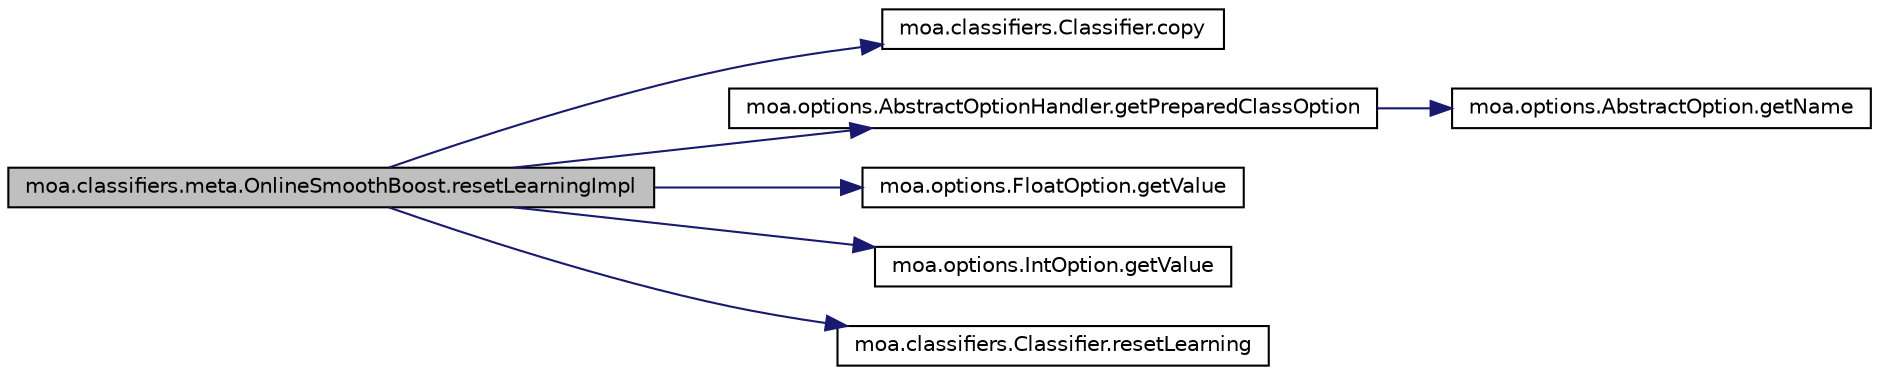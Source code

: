 digraph G
{
  edge [fontname="Helvetica",fontsize="10",labelfontname="Helvetica",labelfontsize="10"];
  node [fontname="Helvetica",fontsize="10",shape=record];
  rankdir=LR;
  Node1 [label="moa.classifiers.meta.OnlineSmoothBoost.resetLearningImpl",height=0.2,width=0.4,color="black", fillcolor="grey75", style="filled" fontcolor="black"];
  Node1 -> Node2 [color="midnightblue",fontsize="10",style="solid",fontname="Helvetica"];
  Node2 [label="moa.classifiers.Classifier.copy",height=0.2,width=0.4,color="black", fillcolor="white", style="filled",URL="$interfacemoa_1_1classifiers_1_1Classifier.html#af50dcec23ecb34c1bd141d0d389bdb59",tooltip="Produces a copy of this classifier."];
  Node1 -> Node3 [color="midnightblue",fontsize="10",style="solid",fontname="Helvetica"];
  Node3 [label="moa.options.AbstractOptionHandler.getPreparedClassOption",height=0.2,width=0.4,color="black", fillcolor="white", style="filled",URL="$classmoa_1_1options_1_1AbstractOptionHandler.html#a2d5e872c7c6a32487013ba914c6d3fcc",tooltip="Gets a prepared option of this class."];
  Node3 -> Node4 [color="midnightblue",fontsize="10",style="solid",fontname="Helvetica"];
  Node4 [label="moa.options.AbstractOption.getName",height=0.2,width=0.4,color="black", fillcolor="white", style="filled",URL="$classmoa_1_1options_1_1AbstractOption.html#a26d25b88bb5244ed3c2ec142bd28353d",tooltip="Gets the name of this option."];
  Node1 -> Node5 [color="midnightblue",fontsize="10",style="solid",fontname="Helvetica"];
  Node5 [label="moa.options.FloatOption.getValue",height=0.2,width=0.4,color="black", fillcolor="white", style="filled",URL="$classmoa_1_1options_1_1FloatOption.html#a0e606a62f4ece232aa8f8cb04bb7f1cf"];
  Node1 -> Node6 [color="midnightblue",fontsize="10",style="solid",fontname="Helvetica"];
  Node6 [label="moa.options.IntOption.getValue",height=0.2,width=0.4,color="black", fillcolor="white", style="filled",URL="$classmoa_1_1options_1_1IntOption.html#affae8787274b44ab7616d46b8d6c831a"];
  Node1 -> Node7 [color="midnightblue",fontsize="10",style="solid",fontname="Helvetica"];
  Node7 [label="moa.classifiers.Classifier.resetLearning",height=0.2,width=0.4,color="black", fillcolor="white", style="filled",URL="$interfacemoa_1_1classifiers_1_1Classifier.html#a0cb1a2820196bc5e2a95b05a0b6666f0",tooltip="Resets this classifier."];
}

